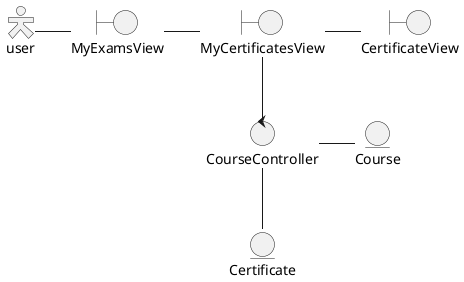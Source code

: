 @startuml UC requestCertificate analysisClassDiagram
skinparam actorstyle hollow 

actor user 
boundary "MyExamsView" as start
boundary "MyCertificatesView" as myCertificates
boundary "CertificateView" as certificateView
entity "Course"  as course
control "CourseController" as courseController
entity "Certificate" as certificate


user - start
start - myCertificates
myCertificates -down- courseController
myCertificates - certificateView
courseController - course
courseController -down- certificate
'certificateView - certificate

@enduml